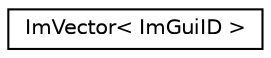 digraph "Graphical Class Hierarchy"
{
  edge [fontname="Helvetica",fontsize="10",labelfontname="Helvetica",labelfontsize="10"];
  node [fontname="Helvetica",fontsize="10",shape=record];
  rankdir="LR";
  Node0 [label="ImVector\< ImGuiID \>",height=0.2,width=0.4,color="black", fillcolor="white", style="filled",URL="$structImVector.html"];
}
